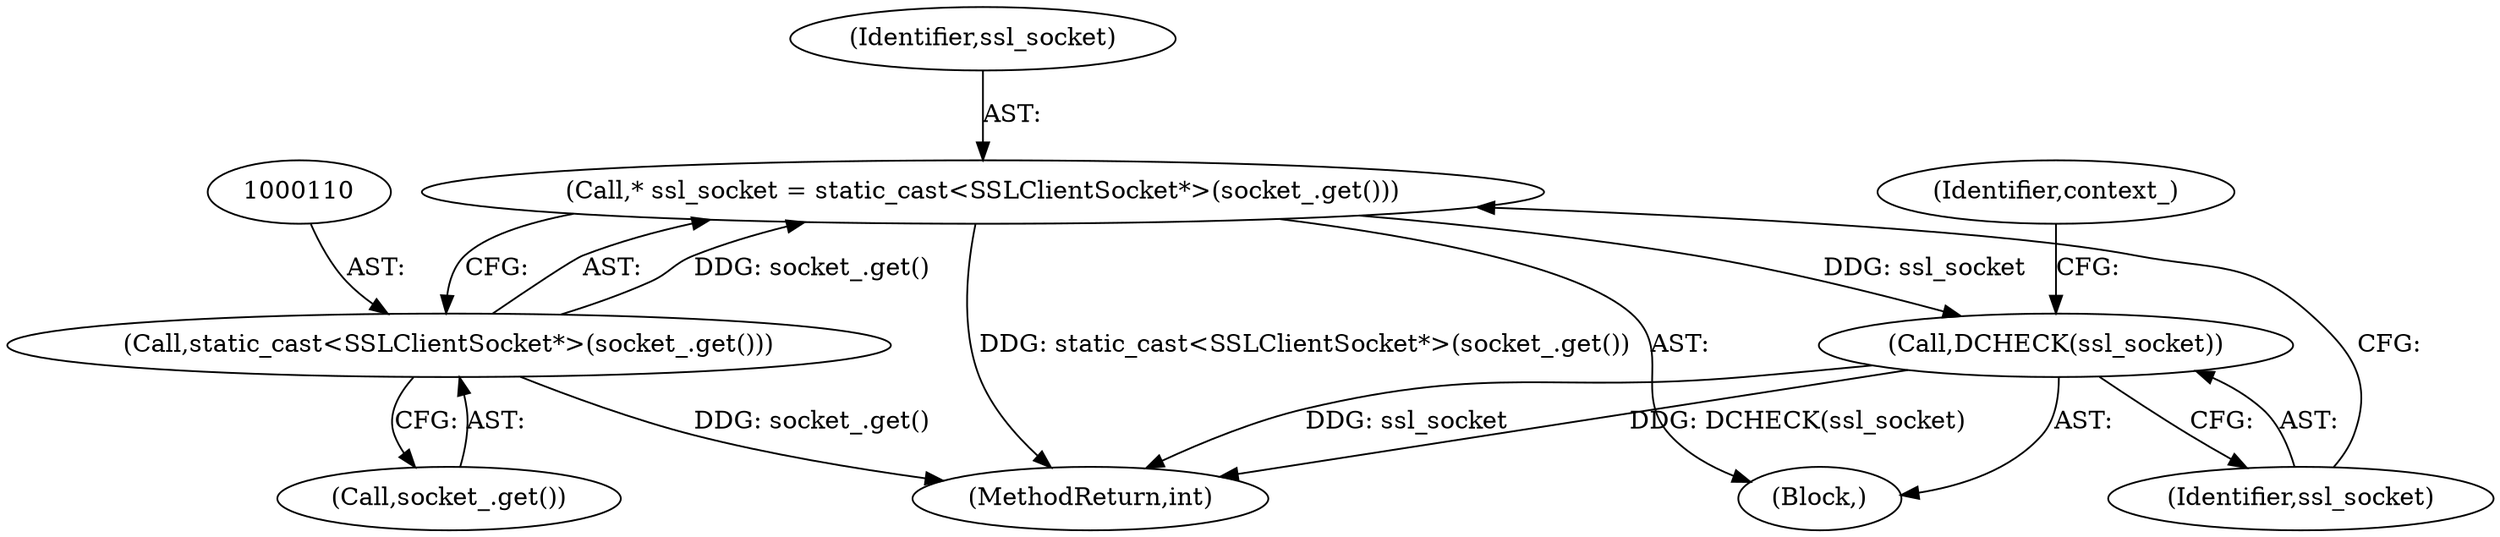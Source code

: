 digraph "0_Chrome_ca8cc70b2de822b939f87effc7c2b83bac280a44_4@API" {
"1000107" [label="(Call,* ssl_socket = static_cast<SSLClientSocket*>(socket_.get()))"];
"1000109" [label="(Call,static_cast<SSLClientSocket*>(socket_.get()))"];
"1000112" [label="(Call,DCHECK(ssl_socket))"];
"1000107" [label="(Call,* ssl_socket = static_cast<SSLClientSocket*>(socket_.get()))"];
"1000111" [label="(Call,socket_.get())"];
"1000116" [label="(Identifier,context_)"];
"1000109" [label="(Call,static_cast<SSLClientSocket*>(socket_.get()))"];
"1000108" [label="(Identifier,ssl_socket)"];
"1000102" [label="(Block,)"];
"1000113" [label="(Identifier,ssl_socket)"];
"1000165" [label="(MethodReturn,int)"];
"1000112" [label="(Call,DCHECK(ssl_socket))"];
"1000107" -> "1000102"  [label="AST: "];
"1000107" -> "1000109"  [label="CFG: "];
"1000108" -> "1000107"  [label="AST: "];
"1000109" -> "1000107"  [label="AST: "];
"1000113" -> "1000107"  [label="CFG: "];
"1000107" -> "1000165"  [label="DDG: static_cast<SSLClientSocket*>(socket_.get())"];
"1000109" -> "1000107"  [label="DDG: socket_.get()"];
"1000107" -> "1000112"  [label="DDG: ssl_socket"];
"1000109" -> "1000111"  [label="CFG: "];
"1000110" -> "1000109"  [label="AST: "];
"1000111" -> "1000109"  [label="AST: "];
"1000109" -> "1000165"  [label="DDG: socket_.get()"];
"1000112" -> "1000102"  [label="AST: "];
"1000112" -> "1000113"  [label="CFG: "];
"1000113" -> "1000112"  [label="AST: "];
"1000116" -> "1000112"  [label="CFG: "];
"1000112" -> "1000165"  [label="DDG: DCHECK(ssl_socket)"];
"1000112" -> "1000165"  [label="DDG: ssl_socket"];
}
